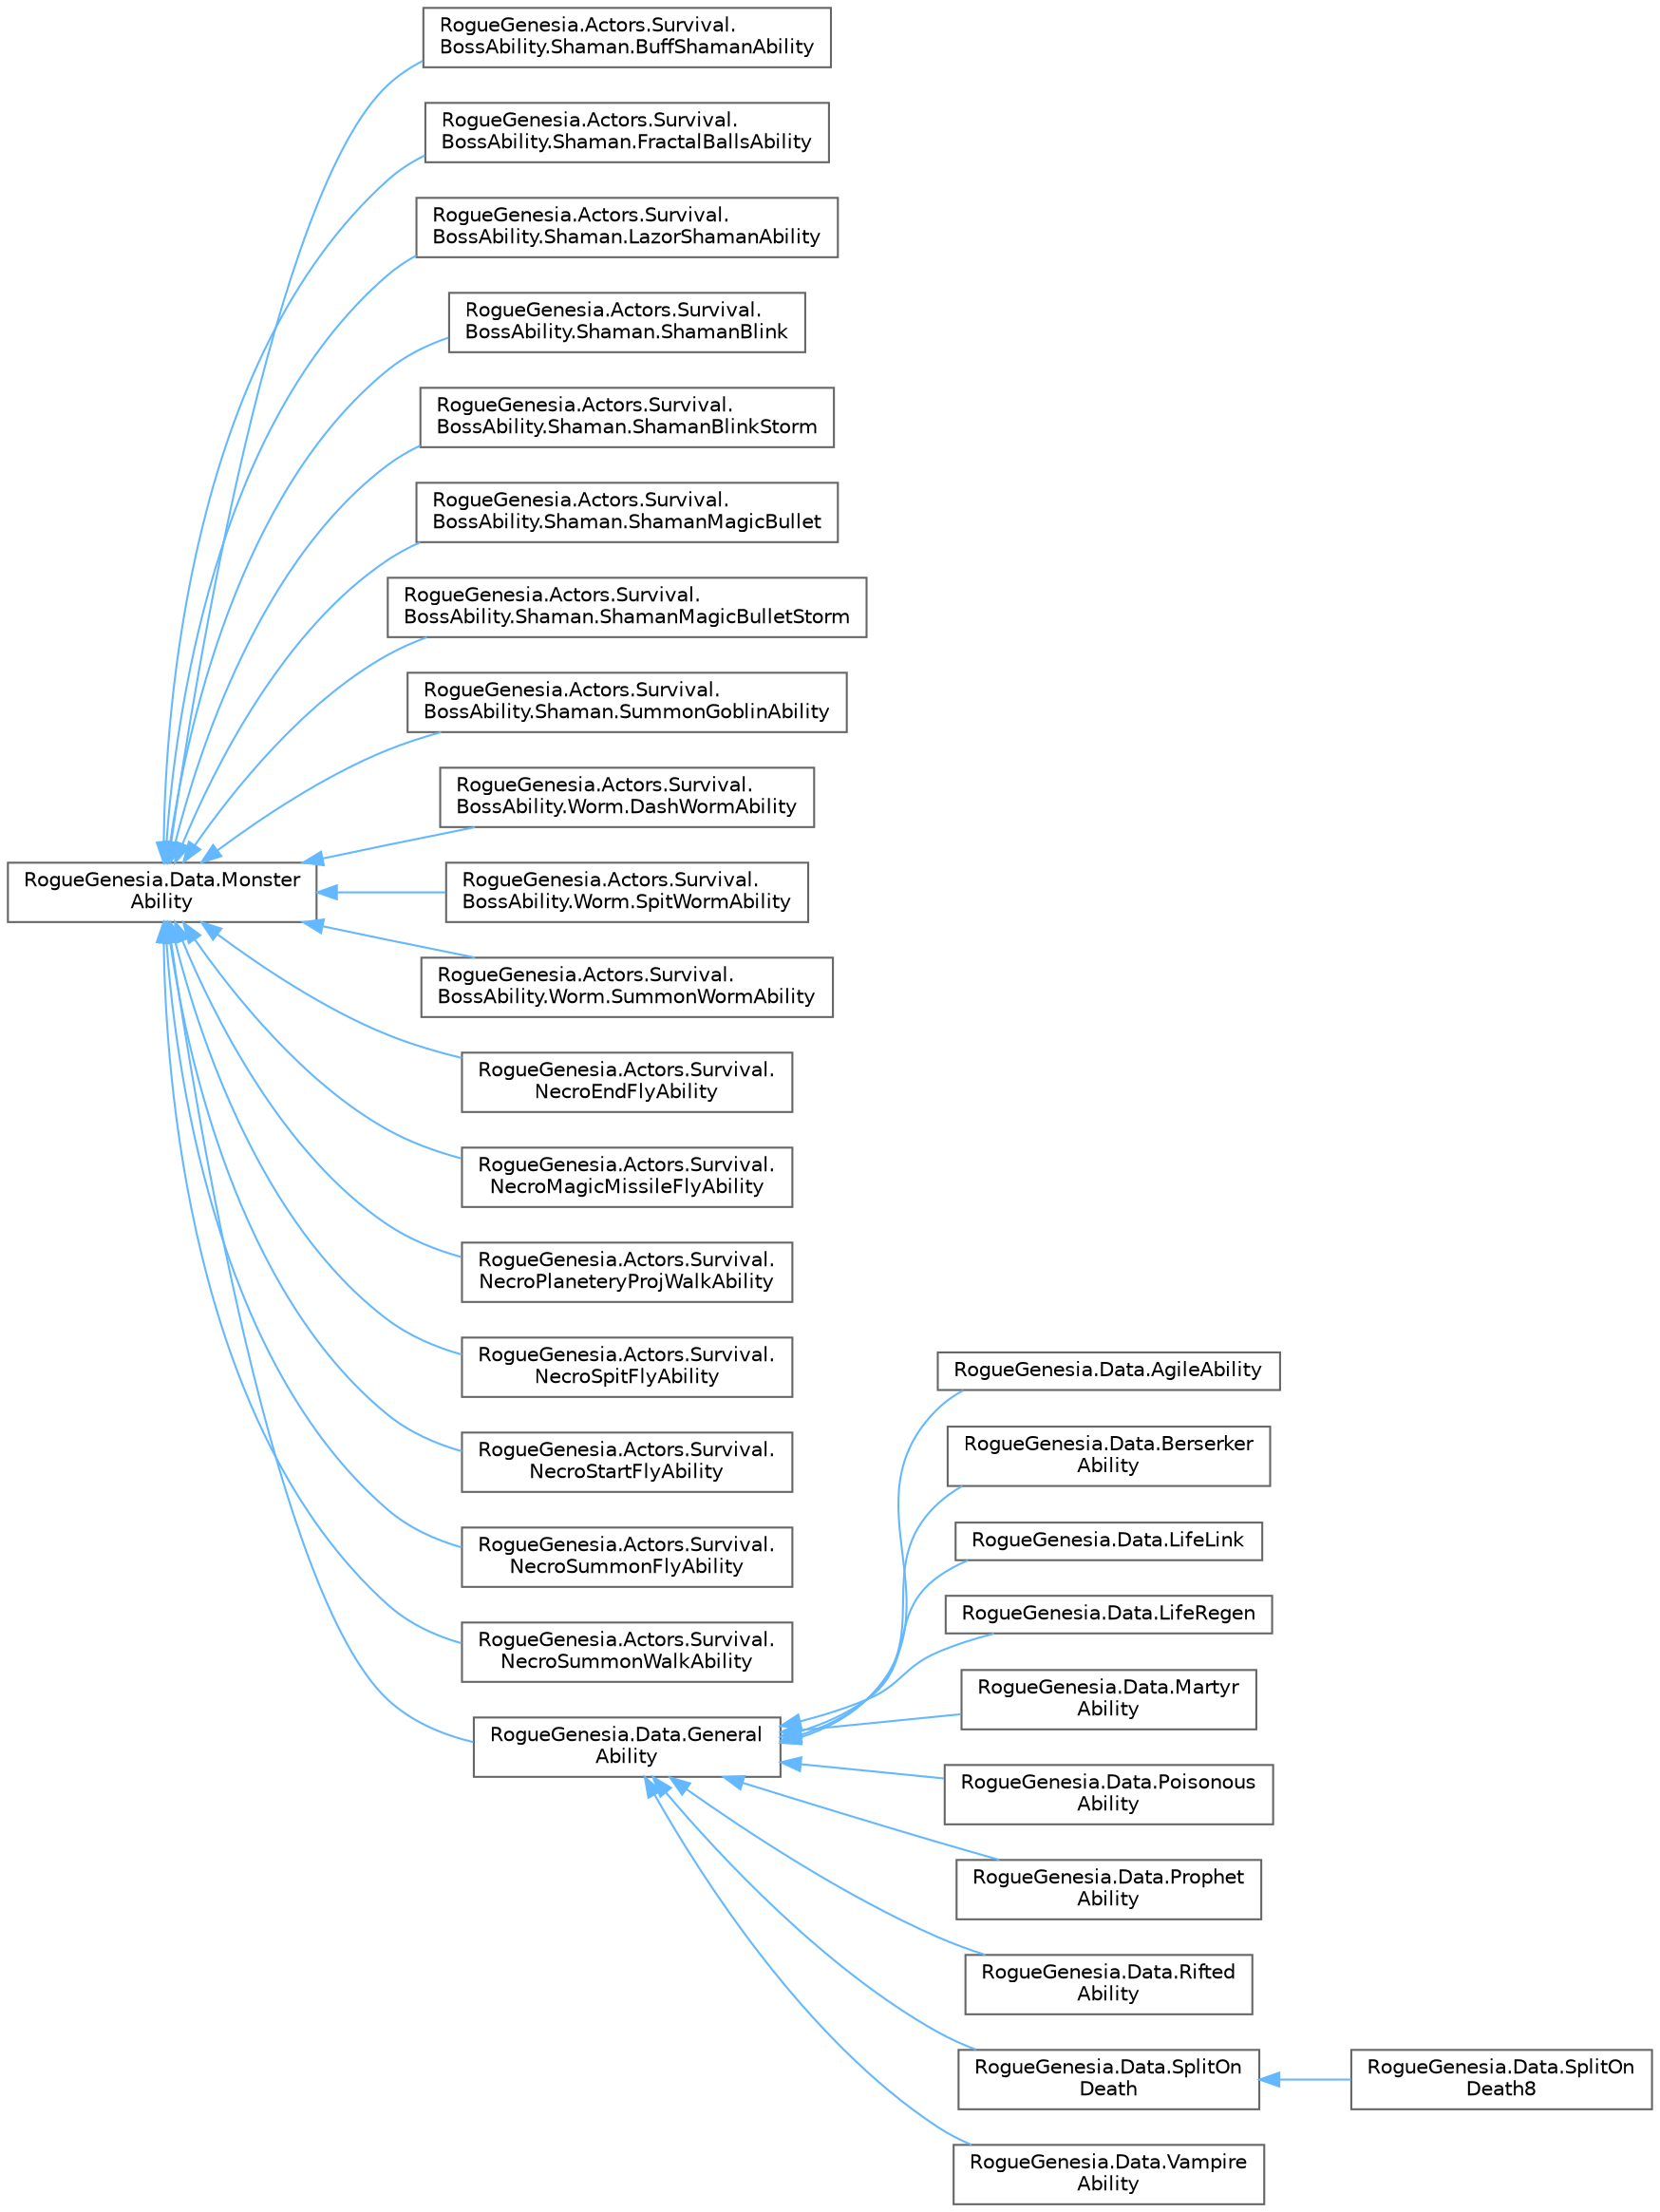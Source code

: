 digraph "Graphical Class Hierarchy"
{
 // LATEX_PDF_SIZE
  bgcolor="transparent";
  edge [fontname=Helvetica,fontsize=10,labelfontname=Helvetica,labelfontsize=10];
  node [fontname=Helvetica,fontsize=10,shape=box,height=0.2,width=0.4];
  rankdir="LR";
  Node0 [label="RogueGenesia.Data.Monster\lAbility",height=0.2,width=0.4,color="grey40", fillcolor="white", style="filled",URL="$class_rogue_genesia_1_1_data_1_1_monster_ability.html",tooltip=" "];
  Node0 -> Node1 [dir="back",color="steelblue1",style="solid"];
  Node1 [label="RogueGenesia.Actors.Survival.\lBossAbility.Shaman.BuffShamanAbility",height=0.2,width=0.4,color="grey40", fillcolor="white", style="filled",URL="$class_rogue_genesia_1_1_actors_1_1_survival_1_1_boss_ability_1_1_shaman_1_1_buff_shaman_ability.html",tooltip=" "];
  Node0 -> Node2 [dir="back",color="steelblue1",style="solid"];
  Node2 [label="RogueGenesia.Actors.Survival.\lBossAbility.Shaman.FractalBallsAbility",height=0.2,width=0.4,color="grey40", fillcolor="white", style="filled",URL="$class_rogue_genesia_1_1_actors_1_1_survival_1_1_boss_ability_1_1_shaman_1_1_fractal_balls_ability.html",tooltip=" "];
  Node0 -> Node3 [dir="back",color="steelblue1",style="solid"];
  Node3 [label="RogueGenesia.Actors.Survival.\lBossAbility.Shaman.LazorShamanAbility",height=0.2,width=0.4,color="grey40", fillcolor="white", style="filled",URL="$class_rogue_genesia_1_1_actors_1_1_survival_1_1_boss_ability_1_1_shaman_1_1_lazor_shaman_ability.html",tooltip=" "];
  Node0 -> Node4 [dir="back",color="steelblue1",style="solid"];
  Node4 [label="RogueGenesia.Actors.Survival.\lBossAbility.Shaman.ShamanBlink",height=0.2,width=0.4,color="grey40", fillcolor="white", style="filled",URL="$class_rogue_genesia_1_1_actors_1_1_survival_1_1_boss_ability_1_1_shaman_1_1_shaman_blink.html",tooltip=" "];
  Node0 -> Node5 [dir="back",color="steelblue1",style="solid"];
  Node5 [label="RogueGenesia.Actors.Survival.\lBossAbility.Shaman.ShamanBlinkStorm",height=0.2,width=0.4,color="grey40", fillcolor="white", style="filled",URL="$class_rogue_genesia_1_1_actors_1_1_survival_1_1_boss_ability_1_1_shaman_1_1_shaman_blink_storm.html",tooltip=" "];
  Node0 -> Node6 [dir="back",color="steelblue1",style="solid"];
  Node6 [label="RogueGenesia.Actors.Survival.\lBossAbility.Shaman.ShamanMagicBullet",height=0.2,width=0.4,color="grey40", fillcolor="white", style="filled",URL="$class_rogue_genesia_1_1_actors_1_1_survival_1_1_boss_ability_1_1_shaman_1_1_shaman_magic_bullet.html",tooltip=" "];
  Node0 -> Node7 [dir="back",color="steelblue1",style="solid"];
  Node7 [label="RogueGenesia.Actors.Survival.\lBossAbility.Shaman.ShamanMagicBulletStorm",height=0.2,width=0.4,color="grey40", fillcolor="white", style="filled",URL="$class_rogue_genesia_1_1_actors_1_1_survival_1_1_boss_ability_1_1_shaman_1_1_shaman_magic_bullet_storm.html",tooltip=" "];
  Node0 -> Node8 [dir="back",color="steelblue1",style="solid"];
  Node8 [label="RogueGenesia.Actors.Survival.\lBossAbility.Shaman.SummonGoblinAbility",height=0.2,width=0.4,color="grey40", fillcolor="white", style="filled",URL="$class_rogue_genesia_1_1_actors_1_1_survival_1_1_boss_ability_1_1_shaman_1_1_summon_goblin_ability.html",tooltip=" "];
  Node0 -> Node9 [dir="back",color="steelblue1",style="solid"];
  Node9 [label="RogueGenesia.Actors.Survival.\lBossAbility.Worm.DashWormAbility",height=0.2,width=0.4,color="grey40", fillcolor="white", style="filled",URL="$class_rogue_genesia_1_1_actors_1_1_survival_1_1_boss_ability_1_1_worm_1_1_dash_worm_ability.html",tooltip=" "];
  Node0 -> Node10 [dir="back",color="steelblue1",style="solid"];
  Node10 [label="RogueGenesia.Actors.Survival.\lBossAbility.Worm.SpitWormAbility",height=0.2,width=0.4,color="grey40", fillcolor="white", style="filled",URL="$class_rogue_genesia_1_1_actors_1_1_survival_1_1_boss_ability_1_1_worm_1_1_spit_worm_ability.html",tooltip=" "];
  Node0 -> Node11 [dir="back",color="steelblue1",style="solid"];
  Node11 [label="RogueGenesia.Actors.Survival.\lBossAbility.Worm.SummonWormAbility",height=0.2,width=0.4,color="grey40", fillcolor="white", style="filled",URL="$class_rogue_genesia_1_1_actors_1_1_survival_1_1_boss_ability_1_1_worm_1_1_summon_worm_ability.html",tooltip=" "];
  Node0 -> Node12 [dir="back",color="steelblue1",style="solid"];
  Node12 [label="RogueGenesia.Actors.Survival.\lNecroEndFlyAbility",height=0.2,width=0.4,color="grey40", fillcolor="white", style="filled",URL="$class_rogue_genesia_1_1_actors_1_1_survival_1_1_necro_end_fly_ability.html",tooltip=" "];
  Node0 -> Node13 [dir="back",color="steelblue1",style="solid"];
  Node13 [label="RogueGenesia.Actors.Survival.\lNecroMagicMissileFlyAbility",height=0.2,width=0.4,color="grey40", fillcolor="white", style="filled",URL="$class_rogue_genesia_1_1_actors_1_1_survival_1_1_necro_magic_missile_fly_ability.html",tooltip=" "];
  Node0 -> Node14 [dir="back",color="steelblue1",style="solid"];
  Node14 [label="RogueGenesia.Actors.Survival.\lNecroPlaneteryProjWalkAbility",height=0.2,width=0.4,color="grey40", fillcolor="white", style="filled",URL="$class_rogue_genesia_1_1_actors_1_1_survival_1_1_necro_planetery_proj_walk_ability.html",tooltip=" "];
  Node0 -> Node15 [dir="back",color="steelblue1",style="solid"];
  Node15 [label="RogueGenesia.Actors.Survival.\lNecroSpitFlyAbility",height=0.2,width=0.4,color="grey40", fillcolor="white", style="filled",URL="$class_rogue_genesia_1_1_actors_1_1_survival_1_1_necro_spit_fly_ability.html",tooltip=" "];
  Node0 -> Node16 [dir="back",color="steelblue1",style="solid"];
  Node16 [label="RogueGenesia.Actors.Survival.\lNecroStartFlyAbility",height=0.2,width=0.4,color="grey40", fillcolor="white", style="filled",URL="$class_rogue_genesia_1_1_actors_1_1_survival_1_1_necro_start_fly_ability.html",tooltip=" "];
  Node0 -> Node17 [dir="back",color="steelblue1",style="solid"];
  Node17 [label="RogueGenesia.Actors.Survival.\lNecroSummonFlyAbility",height=0.2,width=0.4,color="grey40", fillcolor="white", style="filled",URL="$class_rogue_genesia_1_1_actors_1_1_survival_1_1_necro_summon_fly_ability.html",tooltip=" "];
  Node0 -> Node18 [dir="back",color="steelblue1",style="solid"];
  Node18 [label="RogueGenesia.Actors.Survival.\lNecroSummonWalkAbility",height=0.2,width=0.4,color="grey40", fillcolor="white", style="filled",URL="$class_rogue_genesia_1_1_actors_1_1_survival_1_1_necro_summon_walk_ability.html",tooltip=" "];
  Node0 -> Node19 [dir="back",color="steelblue1",style="solid"];
  Node19 [label="RogueGenesia.Data.General\lAbility",height=0.2,width=0.4,color="grey40", fillcolor="white", style="filled",URL="$class_rogue_genesia_1_1_data_1_1_general_ability.html",tooltip=" "];
  Node19 -> Node20 [dir="back",color="steelblue1",style="solid"];
  Node20 [label="RogueGenesia.Data.AgileAbility",height=0.2,width=0.4,color="grey40", fillcolor="white", style="filled",URL="$class_rogue_genesia_1_1_data_1_1_agile_ability.html",tooltip=" "];
  Node19 -> Node21 [dir="back",color="steelblue1",style="solid"];
  Node21 [label="RogueGenesia.Data.Berserker\lAbility",height=0.2,width=0.4,color="grey40", fillcolor="white", style="filled",URL="$class_rogue_genesia_1_1_data_1_1_berserker_ability.html",tooltip=" "];
  Node19 -> Node22 [dir="back",color="steelblue1",style="solid"];
  Node22 [label="RogueGenesia.Data.LifeLink",height=0.2,width=0.4,color="grey40", fillcolor="white", style="filled",URL="$class_rogue_genesia_1_1_data_1_1_life_link.html",tooltip=" "];
  Node19 -> Node23 [dir="back",color="steelblue1",style="solid"];
  Node23 [label="RogueGenesia.Data.LifeRegen",height=0.2,width=0.4,color="grey40", fillcolor="white", style="filled",URL="$class_rogue_genesia_1_1_data_1_1_life_regen.html",tooltip=" "];
  Node19 -> Node24 [dir="back",color="steelblue1",style="solid"];
  Node24 [label="RogueGenesia.Data.Martyr\lAbility",height=0.2,width=0.4,color="grey40", fillcolor="white", style="filled",URL="$class_rogue_genesia_1_1_data_1_1_martyr_ability.html",tooltip=" "];
  Node19 -> Node25 [dir="back",color="steelblue1",style="solid"];
  Node25 [label="RogueGenesia.Data.Poisonous\lAbility",height=0.2,width=0.4,color="grey40", fillcolor="white", style="filled",URL="$class_rogue_genesia_1_1_data_1_1_poisonous_ability.html",tooltip=" "];
  Node19 -> Node26 [dir="back",color="steelblue1",style="solid"];
  Node26 [label="RogueGenesia.Data.Prophet\lAbility",height=0.2,width=0.4,color="grey40", fillcolor="white", style="filled",URL="$class_rogue_genesia_1_1_data_1_1_prophet_ability.html",tooltip=" "];
  Node19 -> Node27 [dir="back",color="steelblue1",style="solid"];
  Node27 [label="RogueGenesia.Data.Rifted\lAbility",height=0.2,width=0.4,color="grey40", fillcolor="white", style="filled",URL="$class_rogue_genesia_1_1_data_1_1_rifted_ability.html",tooltip=" "];
  Node19 -> Node28 [dir="back",color="steelblue1",style="solid"];
  Node28 [label="RogueGenesia.Data.SplitOn\lDeath",height=0.2,width=0.4,color="grey40", fillcolor="white", style="filled",URL="$class_rogue_genesia_1_1_data_1_1_split_on_death.html",tooltip=" "];
  Node28 -> Node29 [dir="back",color="steelblue1",style="solid"];
  Node29 [label="RogueGenesia.Data.SplitOn\lDeath8",height=0.2,width=0.4,color="grey40", fillcolor="white", style="filled",URL="$class_rogue_genesia_1_1_data_1_1_split_on_death8.html",tooltip=" "];
  Node19 -> Node30 [dir="back",color="steelblue1",style="solid"];
  Node30 [label="RogueGenesia.Data.Vampire\lAbility",height=0.2,width=0.4,color="grey40", fillcolor="white", style="filled",URL="$class_rogue_genesia_1_1_data_1_1_vampire_ability.html",tooltip=" "];
}
